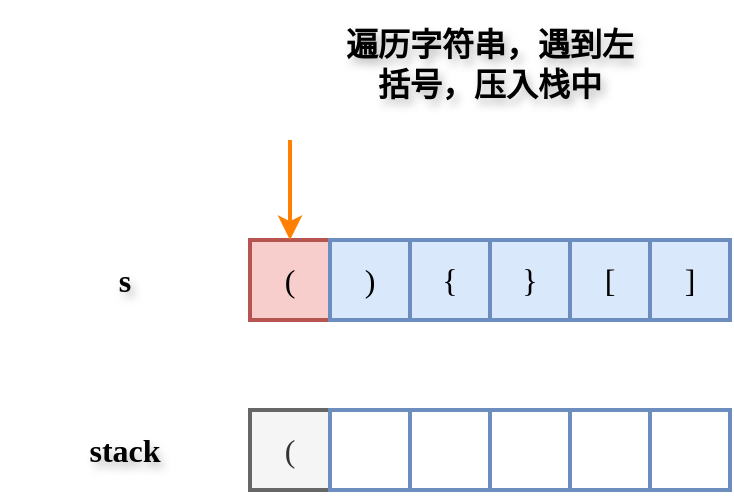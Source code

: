 <mxfile version="24.7.7" pages="6">
  <diagram name="Page-1" id="vEKiDAYMh9sC_zGV0o4M">
    <mxGraphModel dx="1050" dy="1691" grid="1" gridSize="10" guides="1" tooltips="1" connect="1" arrows="1" fold="1" page="1" pageScale="1" pageWidth="827" pageHeight="1169" math="0" shadow="0">
      <root>
        <mxCell id="0" />
        <mxCell id="1" parent="0" />
        <mxCell id="sCH3POEfb6mqp0pHk37S-7" value="&lt;font style=&quot;font-size: 16px;&quot;&gt;&lt;b&gt;s&lt;/b&gt;&lt;/font&gt;" style="text;html=1;align=center;verticalAlign=middle;whiteSpace=wrap;rounded=0;fontSize=16;textShadow=1;aspect=fixed;fontFamily=HarmonyOS Sans;" vertex="1" parent="1">
          <mxGeometry x="75" y="-5" width="125" height="50" as="geometry" />
        </mxCell>
        <mxCell id="sCH3POEfb6mqp0pHk37S-8" value="&lt;font face=&quot;HarmonyOS Sans&quot; style=&quot;font-size: 16px;&quot;&gt;(&lt;/font&gt;" style="rounded=0;whiteSpace=wrap;html=1;strokeWidth=2;fillWeight=4;hachureGap=8;hachureAngle=45;fillColor=#f8cecc;strokeColor=#b85450;" vertex="1" parent="1">
          <mxGeometry x="200" width="40" height="40" as="geometry" />
        </mxCell>
        <mxCell id="sCH3POEfb6mqp0pHk37S-11" value="&lt;span style=&quot;font-size: 16px;&quot;&gt;&lt;font face=&quot;HarmonyOS Sans&quot;&gt;)&lt;/font&gt;&lt;/span&gt;" style="rounded=0;whiteSpace=wrap;html=1;strokeWidth=2;fillWeight=4;hachureGap=8;hachureAngle=45;fillColor=#dae8fc;strokeColor=#6c8ebf;" vertex="1" parent="1">
          <mxGeometry x="240" width="40" height="40" as="geometry" />
        </mxCell>
        <mxCell id="sCH3POEfb6mqp0pHk37S-12" value="&lt;font face=&quot;HarmonyOS Sans&quot; style=&quot;font-size: 16px;&quot;&gt;{&lt;/font&gt;" style="rounded=0;whiteSpace=wrap;html=1;strokeWidth=2;fillWeight=4;hachureGap=8;hachureAngle=45;fillColor=#dae8fc;strokeColor=#6c8ebf;" vertex="1" parent="1">
          <mxGeometry x="280" width="40" height="40" as="geometry" />
        </mxCell>
        <mxCell id="sCH3POEfb6mqp0pHk37S-13" value="&lt;font face=&quot;HarmonyOS Sans&quot; style=&quot;font-size: 16px;&quot;&gt;}&lt;/font&gt;" style="rounded=0;whiteSpace=wrap;html=1;strokeWidth=2;fillWeight=4;hachureGap=8;hachureAngle=45;fillColor=#dae8fc;strokeColor=#6c8ebf;" vertex="1" parent="1">
          <mxGeometry x="320" width="40" height="40" as="geometry" />
        </mxCell>
        <mxCell id="sCH3POEfb6mqp0pHk37S-14" value="&lt;font face=&quot;HarmonyOS Sans&quot; style=&quot;font-size: 16px;&quot;&gt;[&lt;/font&gt;" style="rounded=0;whiteSpace=wrap;html=1;strokeWidth=2;fillWeight=4;hachureGap=8;hachureAngle=45;fillColor=#dae8fc;strokeColor=#6c8ebf;" vertex="1" parent="1">
          <mxGeometry x="360" width="40" height="40" as="geometry" />
        </mxCell>
        <mxCell id="sCH3POEfb6mqp0pHk37S-15" value="&lt;font face=&quot;HarmonyOS Sans&quot; style=&quot;font-size: 16px;&quot;&gt;]&lt;/font&gt;" style="rounded=0;whiteSpace=wrap;html=1;strokeWidth=2;fillWeight=4;hachureGap=8;hachureAngle=45;fillColor=#dae8fc;strokeColor=#6c8ebf;" vertex="1" parent="1">
          <mxGeometry x="400" width="40" height="40" as="geometry" />
        </mxCell>
        <mxCell id="sCH3POEfb6mqp0pHk37S-19" value="&lt;b&gt;遍历字符串，遇到左括号，压入栈中&lt;/b&gt;" style="text;html=1;align=center;verticalAlign=middle;whiteSpace=wrap;rounded=0;fontSize=16;textShadow=1;aspect=fixed;fontFamily=HarmonyOS Sans;" vertex="1" parent="1">
          <mxGeometry x="240" y="-120" width="160" height="64" as="geometry" />
        </mxCell>
        <mxCell id="6yR5DXPYEWaGY2ek5dSU-8" value="&lt;font style=&quot;font-size: 16px;&quot;&gt;&lt;b&gt;stack&lt;/b&gt;&lt;/font&gt;" style="text;html=1;align=center;verticalAlign=middle;whiteSpace=wrap;rounded=0;fontSize=16;textShadow=1;aspect=fixed;fontFamily=HarmonyOS Sans;" vertex="1" parent="1">
          <mxGeometry x="75" y="80" width="125" height="50" as="geometry" />
        </mxCell>
        <mxCell id="6yR5DXPYEWaGY2ek5dSU-9" value="&lt;font face=&quot;HarmonyOS Sans&quot; style=&quot;font-size: 16px;&quot;&gt;(&lt;/font&gt;" style="rounded=0;whiteSpace=wrap;html=1;strokeWidth=2;fillWeight=4;hachureGap=8;hachureAngle=45;fillColor=#f5f5f5;strokeColor=#666666;fontColor=#333333;" vertex="1" parent="1">
          <mxGeometry x="200" y="85" width="40" height="40" as="geometry" />
        </mxCell>
        <mxCell id="6yR5DXPYEWaGY2ek5dSU-10" value="" style="rounded=0;whiteSpace=wrap;html=1;strokeWidth=2;fillWeight=4;hachureGap=8;hachureAngle=45;fillColor=none;strokeColor=#6c8ebf;" vertex="1" parent="1">
          <mxGeometry x="240" y="85" width="40" height="40" as="geometry" />
        </mxCell>
        <mxCell id="6yR5DXPYEWaGY2ek5dSU-11" value="" style="rounded=0;whiteSpace=wrap;html=1;strokeWidth=2;fillWeight=4;hachureGap=8;hachureAngle=45;fillColor=none;strokeColor=#6c8ebf;" vertex="1" parent="1">
          <mxGeometry x="280" y="85" width="40" height="40" as="geometry" />
        </mxCell>
        <mxCell id="6yR5DXPYEWaGY2ek5dSU-12" value="" style="rounded=0;whiteSpace=wrap;html=1;strokeWidth=2;fillWeight=4;hachureGap=8;hachureAngle=45;fillColor=none;strokeColor=#6c8ebf;" vertex="1" parent="1">
          <mxGeometry x="320" y="85" width="40" height="40" as="geometry" />
        </mxCell>
        <mxCell id="6yR5DXPYEWaGY2ek5dSU-13" value="" style="rounded=0;whiteSpace=wrap;html=1;strokeWidth=2;fillWeight=4;hachureGap=8;hachureAngle=45;fillColor=none;strokeColor=#6c8ebf;" vertex="1" parent="1">
          <mxGeometry x="360" y="85" width="40" height="40" as="geometry" />
        </mxCell>
        <mxCell id="6yR5DXPYEWaGY2ek5dSU-14" value="" style="rounded=0;whiteSpace=wrap;html=1;strokeWidth=2;fillWeight=4;hachureGap=8;hachureAngle=45;fillColor=none;strokeColor=#6c8ebf;" vertex="1" parent="1">
          <mxGeometry x="400" y="85" width="40" height="40" as="geometry" />
        </mxCell>
        <mxCell id="6yR5DXPYEWaGY2ek5dSU-15" value="" style="endArrow=classic;html=1;rounded=0;strokeWidth=2;entryX=0.5;entryY=0;entryDx=0;entryDy=0;strokeColor=#FF8000;" edge="1" parent="1" target="sCH3POEfb6mqp0pHk37S-8">
          <mxGeometry width="50" height="50" relative="1" as="geometry">
            <mxPoint x="220" y="-50" as="sourcePoint" />
            <mxPoint x="440" y="50" as="targetPoint" />
          </mxGeometry>
        </mxCell>
      </root>
    </mxGraphModel>
  </diagram>
  <diagram id="uztaFPQ3Z_jNgQ-NMhBg" name="Page-2">
    <mxGraphModel dx="1050" dy="1691" grid="1" gridSize="10" guides="1" tooltips="1" connect="1" arrows="1" fold="1" page="1" pageScale="1" pageWidth="827" pageHeight="1169" math="0" shadow="0">
      <root>
        <mxCell id="0" />
        <mxCell id="1" parent="0" />
        <mxCell id="TGes_u2ND6eKQIj4ODJA-1" value="&lt;font style=&quot;font-size: 16px;&quot;&gt;&lt;b&gt;s&lt;/b&gt;&lt;/font&gt;" style="text;html=1;align=center;verticalAlign=middle;whiteSpace=wrap;rounded=0;fontSize=16;textShadow=1;aspect=fixed;fontFamily=HarmonyOS Sans;" vertex="1" parent="1">
          <mxGeometry x="75" y="-5" width="125" height="50" as="geometry" />
        </mxCell>
        <mxCell id="TGes_u2ND6eKQIj4ODJA-2" value="&lt;font face=&quot;HarmonyOS Sans&quot; style=&quot;font-size: 16px;&quot;&gt;(&lt;/font&gt;" style="rounded=0;whiteSpace=wrap;html=1;strokeWidth=2;fillWeight=4;hachureGap=8;hachureAngle=45;fillColor=#dae8fc;strokeColor=#6c8ebf;" vertex="1" parent="1">
          <mxGeometry x="200" width="40" height="40" as="geometry" />
        </mxCell>
        <mxCell id="TGes_u2ND6eKQIj4ODJA-3" value="&lt;span style=&quot;font-size: 16px;&quot;&gt;&lt;font face=&quot;HarmonyOS Sans&quot;&gt;)&lt;/font&gt;&lt;/span&gt;" style="rounded=0;whiteSpace=wrap;html=1;strokeWidth=2;fillWeight=4;hachureGap=8;hachureAngle=45;fillColor=#f8cecc;strokeColor=#b85450;" vertex="1" parent="1">
          <mxGeometry x="240" width="40" height="40" as="geometry" />
        </mxCell>
        <mxCell id="TGes_u2ND6eKQIj4ODJA-4" value="&lt;font face=&quot;HarmonyOS Sans&quot; style=&quot;font-size: 16px;&quot;&gt;{&lt;/font&gt;" style="rounded=0;whiteSpace=wrap;html=1;strokeWidth=2;fillWeight=4;hachureGap=8;hachureAngle=45;fillColor=#dae8fc;strokeColor=#6c8ebf;" vertex="1" parent="1">
          <mxGeometry x="280" width="40" height="40" as="geometry" />
        </mxCell>
        <mxCell id="TGes_u2ND6eKQIj4ODJA-5" value="&lt;font face=&quot;HarmonyOS Sans&quot; style=&quot;font-size: 16px;&quot;&gt;}&lt;/font&gt;" style="rounded=0;whiteSpace=wrap;html=1;strokeWidth=2;fillWeight=4;hachureGap=8;hachureAngle=45;fillColor=#dae8fc;strokeColor=#6c8ebf;" vertex="1" parent="1">
          <mxGeometry x="320" width="40" height="40" as="geometry" />
        </mxCell>
        <mxCell id="TGes_u2ND6eKQIj4ODJA-6" value="&lt;font face=&quot;HarmonyOS Sans&quot; style=&quot;font-size: 16px;&quot;&gt;[&lt;/font&gt;" style="rounded=0;whiteSpace=wrap;html=1;strokeWidth=2;fillWeight=4;hachureGap=8;hachureAngle=45;fillColor=#dae8fc;strokeColor=#6c8ebf;" vertex="1" parent="1">
          <mxGeometry x="360" width="40" height="40" as="geometry" />
        </mxCell>
        <mxCell id="TGes_u2ND6eKQIj4ODJA-7" value="&lt;font face=&quot;HarmonyOS Sans&quot; style=&quot;font-size: 16px;&quot;&gt;]&lt;/font&gt;" style="rounded=0;whiteSpace=wrap;html=1;strokeWidth=2;fillWeight=4;hachureGap=8;hachureAngle=45;fillColor=#dae8fc;strokeColor=#6c8ebf;" vertex="1" parent="1">
          <mxGeometry x="400" width="40" height="40" as="geometry" />
        </mxCell>
        <mxCell id="TGes_u2ND6eKQIj4ODJA-8" value="&lt;b&gt;遍历字符串，遇到右括号，出栈检查是否匹配，匹配则继续&lt;/b&gt;" style="text;html=1;align=center;verticalAlign=middle;whiteSpace=wrap;rounded=0;fontSize=16;textShadow=1;aspect=fixed;fontFamily=HarmonyOS Sans;" vertex="1" parent="1">
          <mxGeometry x="240" y="-120" width="160" height="64" as="geometry" />
        </mxCell>
        <mxCell id="TGes_u2ND6eKQIj4ODJA-9" value="&lt;font style=&quot;font-size: 16px;&quot;&gt;&lt;b&gt;stack&lt;/b&gt;&lt;/font&gt;" style="text;html=1;align=center;verticalAlign=middle;whiteSpace=wrap;rounded=0;fontSize=16;textShadow=1;aspect=fixed;fontFamily=HarmonyOS Sans;" vertex="1" parent="1">
          <mxGeometry x="75" y="80" width="125" height="50" as="geometry" />
        </mxCell>
        <mxCell id="TGes_u2ND6eKQIj4ODJA-10" value="" style="rounded=0;whiteSpace=wrap;html=1;strokeWidth=2;fillWeight=4;hachureGap=8;hachureAngle=45;fillColor=none;strokeColor=#6c8ebf;" vertex="1" parent="1">
          <mxGeometry x="200" y="85" width="40" height="40" as="geometry" />
        </mxCell>
        <mxCell id="TGes_u2ND6eKQIj4ODJA-11" value="" style="rounded=0;whiteSpace=wrap;html=1;strokeWidth=2;fillWeight=4;hachureGap=8;hachureAngle=45;fillColor=none;strokeColor=#6c8ebf;" vertex="1" parent="1">
          <mxGeometry x="240" y="85" width="40" height="40" as="geometry" />
        </mxCell>
        <mxCell id="TGes_u2ND6eKQIj4ODJA-12" value="" style="rounded=0;whiteSpace=wrap;html=1;strokeWidth=2;fillWeight=4;hachureGap=8;hachureAngle=45;fillColor=none;strokeColor=#6c8ebf;" vertex="1" parent="1">
          <mxGeometry x="280" y="85" width="40" height="40" as="geometry" />
        </mxCell>
        <mxCell id="TGes_u2ND6eKQIj4ODJA-13" value="" style="rounded=0;whiteSpace=wrap;html=1;strokeWidth=2;fillWeight=4;hachureGap=8;hachureAngle=45;fillColor=none;strokeColor=#6c8ebf;" vertex="1" parent="1">
          <mxGeometry x="320" y="85" width="40" height="40" as="geometry" />
        </mxCell>
        <mxCell id="TGes_u2ND6eKQIj4ODJA-14" value="" style="rounded=0;whiteSpace=wrap;html=1;strokeWidth=2;fillWeight=4;hachureGap=8;hachureAngle=45;fillColor=none;strokeColor=#6c8ebf;" vertex="1" parent="1">
          <mxGeometry x="360" y="85" width="40" height="40" as="geometry" />
        </mxCell>
        <mxCell id="TGes_u2ND6eKQIj4ODJA-15" value="" style="rounded=0;whiteSpace=wrap;html=1;strokeWidth=2;fillWeight=4;hachureGap=8;hachureAngle=45;fillColor=none;strokeColor=#6c8ebf;" vertex="1" parent="1">
          <mxGeometry x="400" y="85" width="40" height="40" as="geometry" />
        </mxCell>
        <mxCell id="TGes_u2ND6eKQIj4ODJA-16" value="" style="endArrow=classic;html=1;rounded=0;strokeWidth=2;entryX=0.5;entryY=0;entryDx=0;entryDy=0;strokeColor=#FF8000;" edge="1" parent="1">
          <mxGeometry width="50" height="50" relative="1" as="geometry">
            <mxPoint x="259.5" y="-50" as="sourcePoint" />
            <mxPoint x="259.5" as="targetPoint" />
          </mxGeometry>
        </mxCell>
        <mxCell id="FO35LEMAm4XPNnEsU0zG-1" value="&lt;font style=&quot;font-size: 16px;&quot; face=&quot;HarmonyOS Sans&quot;&gt;(&lt;/font&gt;" style="rounded=0;whiteSpace=wrap;html=1;strokeWidth=2;fillWeight=4;hachureGap=8;hachureAngle=45;fillColor=#d5e8d4;strokeColor=#82b366;" vertex="1" parent="1">
          <mxGeometry x="540" y="40" width="40" height="40" as="geometry" />
        </mxCell>
        <mxCell id="VkieP88eU9x6X7O9Z6I8-1" value="&lt;b&gt;✔️&lt;/b&gt;" style="text;html=1;align=center;verticalAlign=middle;whiteSpace=wrap;rounded=0;fontSize=16;textShadow=1;aspect=fixed;fontFamily=HarmonyOS Sans;" vertex="1" parent="1">
          <mxGeometry x="497.5" width="125" height="50" as="geometry" />
        </mxCell>
      </root>
    </mxGraphModel>
  </diagram>
  <diagram id="70sN5f5FM1VD1_ZiHR0m" name="Page-3">
    <mxGraphModel dx="1050" dy="1691" grid="1" gridSize="10" guides="1" tooltips="1" connect="1" arrows="1" fold="1" page="1" pageScale="1" pageWidth="827" pageHeight="1169" math="0" shadow="0">
      <root>
        <mxCell id="0" />
        <mxCell id="1" parent="0" />
        <mxCell id="VUf-AXKMQu4PL6Nq-AgI-1" value="&lt;font style=&quot;font-size: 16px;&quot;&gt;&lt;b&gt;s&lt;/b&gt;&lt;/font&gt;" style="text;html=1;align=center;verticalAlign=middle;whiteSpace=wrap;rounded=0;fontSize=16;textShadow=1;aspect=fixed;fontFamily=HarmonyOS Sans;" vertex="1" parent="1">
          <mxGeometry x="75" y="-5" width="125" height="50" as="geometry" />
        </mxCell>
        <mxCell id="VUf-AXKMQu4PL6Nq-AgI-2" value="&lt;font face=&quot;HarmonyOS Sans&quot; style=&quot;font-size: 16px;&quot;&gt;(&lt;/font&gt;" style="rounded=0;whiteSpace=wrap;html=1;strokeWidth=2;fillWeight=4;hachureGap=8;hachureAngle=45;fillColor=#dae8fc;strokeColor=#6c8ebf;" vertex="1" parent="1">
          <mxGeometry x="200" width="40" height="40" as="geometry" />
        </mxCell>
        <mxCell id="VUf-AXKMQu4PL6Nq-AgI-3" value="&lt;span style=&quot;font-size: 16px;&quot;&gt;&lt;font face=&quot;HarmonyOS Sans&quot;&gt;)&lt;/font&gt;&lt;/span&gt;" style="rounded=0;whiteSpace=wrap;html=1;strokeWidth=2;fillWeight=4;hachureGap=8;hachureAngle=45;fillColor=#dae8fc;strokeColor=#6c8ebf;" vertex="1" parent="1">
          <mxGeometry x="240" width="40" height="40" as="geometry" />
        </mxCell>
        <mxCell id="VUf-AXKMQu4PL6Nq-AgI-4" value="&lt;font face=&quot;HarmonyOS Sans&quot; style=&quot;font-size: 16px;&quot;&gt;{&lt;/font&gt;" style="rounded=0;whiteSpace=wrap;html=1;strokeWidth=2;fillWeight=4;hachureGap=8;hachureAngle=45;fillColor=#f8cecc;strokeColor=#b85450;" vertex="1" parent="1">
          <mxGeometry x="280" width="40" height="40" as="geometry" />
        </mxCell>
        <mxCell id="VUf-AXKMQu4PL6Nq-AgI-5" value="&lt;font face=&quot;HarmonyOS Sans&quot; style=&quot;font-size: 16px;&quot;&gt;}&lt;/font&gt;" style="rounded=0;whiteSpace=wrap;html=1;strokeWidth=2;fillWeight=4;hachureGap=8;hachureAngle=45;fillColor=#dae8fc;strokeColor=#6c8ebf;" vertex="1" parent="1">
          <mxGeometry x="320" width="40" height="40" as="geometry" />
        </mxCell>
        <mxCell id="VUf-AXKMQu4PL6Nq-AgI-6" value="&lt;font face=&quot;HarmonyOS Sans&quot; style=&quot;font-size: 16px;&quot;&gt;[&lt;/font&gt;" style="rounded=0;whiteSpace=wrap;html=1;strokeWidth=2;fillWeight=4;hachureGap=8;hachureAngle=45;fillColor=#dae8fc;strokeColor=#6c8ebf;" vertex="1" parent="1">
          <mxGeometry x="360" width="40" height="40" as="geometry" />
        </mxCell>
        <mxCell id="VUf-AXKMQu4PL6Nq-AgI-7" value="&lt;font face=&quot;HarmonyOS Sans&quot; style=&quot;font-size: 16px;&quot;&gt;]&lt;/font&gt;" style="rounded=0;whiteSpace=wrap;html=1;strokeWidth=2;fillWeight=4;hachureGap=8;hachureAngle=45;fillColor=#dae8fc;strokeColor=#6c8ebf;" vertex="1" parent="1">
          <mxGeometry x="400" width="40" height="40" as="geometry" />
        </mxCell>
        <mxCell id="VUf-AXKMQu4PL6Nq-AgI-9" value="&lt;font style=&quot;font-size: 16px;&quot;&gt;&lt;b&gt;stack&lt;/b&gt;&lt;/font&gt;" style="text;html=1;align=center;verticalAlign=middle;whiteSpace=wrap;rounded=0;fontSize=16;textShadow=1;aspect=fixed;fontFamily=HarmonyOS Sans;" vertex="1" parent="1">
          <mxGeometry x="75" y="80" width="125" height="50" as="geometry" />
        </mxCell>
        <mxCell id="VUf-AXKMQu4PL6Nq-AgI-10" value="&lt;font face=&quot;HarmonyOS Sans&quot; style=&quot;font-size: 16px;&quot;&gt;{&lt;/font&gt;" style="rounded=0;whiteSpace=wrap;html=1;strokeWidth=2;fillWeight=4;hachureGap=8;hachureAngle=45;fillColor=#f5f5f5;strokeColor=#666666;fontColor=#333333;" vertex="1" parent="1">
          <mxGeometry x="200" y="85" width="40" height="40" as="geometry" />
        </mxCell>
        <mxCell id="VUf-AXKMQu4PL6Nq-AgI-11" value="" style="rounded=0;whiteSpace=wrap;html=1;strokeWidth=2;fillWeight=4;hachureGap=8;hachureAngle=45;fillColor=none;strokeColor=#6c8ebf;" vertex="1" parent="1">
          <mxGeometry x="240" y="85" width="40" height="40" as="geometry" />
        </mxCell>
        <mxCell id="VUf-AXKMQu4PL6Nq-AgI-12" value="" style="rounded=0;whiteSpace=wrap;html=1;strokeWidth=2;fillWeight=4;hachureGap=8;hachureAngle=45;fillColor=none;strokeColor=#6c8ebf;" vertex="1" parent="1">
          <mxGeometry x="280" y="85" width="40" height="40" as="geometry" />
        </mxCell>
        <mxCell id="VUf-AXKMQu4PL6Nq-AgI-13" value="" style="rounded=0;whiteSpace=wrap;html=1;strokeWidth=2;fillWeight=4;hachureGap=8;hachureAngle=45;fillColor=none;strokeColor=#6c8ebf;" vertex="1" parent="1">
          <mxGeometry x="320" y="85" width="40" height="40" as="geometry" />
        </mxCell>
        <mxCell id="VUf-AXKMQu4PL6Nq-AgI-14" value="" style="rounded=0;whiteSpace=wrap;html=1;strokeWidth=2;fillWeight=4;hachureGap=8;hachureAngle=45;fillColor=none;strokeColor=#6c8ebf;" vertex="1" parent="1">
          <mxGeometry x="360" y="85" width="40" height="40" as="geometry" />
        </mxCell>
        <mxCell id="VUf-AXKMQu4PL6Nq-AgI-15" value="" style="rounded=0;whiteSpace=wrap;html=1;strokeWidth=2;fillWeight=4;hachureGap=8;hachureAngle=45;fillColor=none;strokeColor=#6c8ebf;" vertex="1" parent="1">
          <mxGeometry x="400" y="85" width="40" height="40" as="geometry" />
        </mxCell>
        <mxCell id="VUf-AXKMQu4PL6Nq-AgI-16" value="" style="endArrow=classic;html=1;rounded=0;strokeWidth=2;entryX=0.5;entryY=0;entryDx=0;entryDy=0;strokeColor=#FF8000;" edge="1" parent="1">
          <mxGeometry width="50" height="50" relative="1" as="geometry">
            <mxPoint x="300" y="-50" as="sourcePoint" />
            <mxPoint x="300" as="targetPoint" />
          </mxGeometry>
        </mxCell>
      </root>
    </mxGraphModel>
  </diagram>
  <diagram id="XjsHrNSXlotOpZixJJXA" name="Page-4">
    <mxGraphModel dx="1050" dy="1691" grid="1" gridSize="10" guides="1" tooltips="1" connect="1" arrows="1" fold="1" page="1" pageScale="1" pageWidth="827" pageHeight="1169" math="0" shadow="0">
      <root>
        <mxCell id="0" />
        <mxCell id="1" parent="0" />
        <mxCell id="LfKEJYov23GVgYTHL0Q4-1" value="&lt;font style=&quot;font-size: 16px;&quot;&gt;&lt;b&gt;s&lt;/b&gt;&lt;/font&gt;" style="text;html=1;align=center;verticalAlign=middle;whiteSpace=wrap;rounded=0;fontSize=16;textShadow=1;aspect=fixed;fontFamily=HarmonyOS Sans;" vertex="1" parent="1">
          <mxGeometry x="75" y="-5" width="125" height="50" as="geometry" />
        </mxCell>
        <mxCell id="LfKEJYov23GVgYTHL0Q4-2" value="&lt;font face=&quot;HarmonyOS Sans&quot; style=&quot;font-size: 16px;&quot;&gt;(&lt;/font&gt;" style="rounded=0;whiteSpace=wrap;html=1;strokeWidth=2;fillWeight=4;hachureGap=8;hachureAngle=45;fillColor=#dae8fc;strokeColor=#6c8ebf;" vertex="1" parent="1">
          <mxGeometry x="200" width="40" height="40" as="geometry" />
        </mxCell>
        <mxCell id="LfKEJYov23GVgYTHL0Q4-3" value="&lt;span style=&quot;font-size: 16px;&quot;&gt;&lt;font face=&quot;HarmonyOS Sans&quot;&gt;)&lt;/font&gt;&lt;/span&gt;" style="rounded=0;whiteSpace=wrap;html=1;strokeWidth=2;fillWeight=4;hachureGap=8;hachureAngle=45;fillColor=#dae8fc;strokeColor=#6c8ebf;" vertex="1" parent="1">
          <mxGeometry x="240" width="40" height="40" as="geometry" />
        </mxCell>
        <mxCell id="LfKEJYov23GVgYTHL0Q4-4" value="&lt;font face=&quot;HarmonyOS Sans&quot; style=&quot;font-size: 16px;&quot;&gt;{&lt;/font&gt;" style="rounded=0;whiteSpace=wrap;html=1;strokeWidth=2;fillWeight=4;hachureGap=8;hachureAngle=45;fillColor=#dae8fc;strokeColor=#6c8ebf;" vertex="1" parent="1">
          <mxGeometry x="280" width="40" height="40" as="geometry" />
        </mxCell>
        <mxCell id="LfKEJYov23GVgYTHL0Q4-5" value="&lt;font face=&quot;HarmonyOS Sans&quot; style=&quot;font-size: 16px;&quot;&gt;}&lt;/font&gt;" style="rounded=0;whiteSpace=wrap;html=1;strokeWidth=2;fillWeight=4;hachureGap=8;hachureAngle=45;fillColor=#f8cecc;strokeColor=#b85450;" vertex="1" parent="1">
          <mxGeometry x="320" width="40" height="40" as="geometry" />
        </mxCell>
        <mxCell id="LfKEJYov23GVgYTHL0Q4-6" value="&lt;font face=&quot;HarmonyOS Sans&quot; style=&quot;font-size: 16px;&quot;&gt;[&lt;/font&gt;" style="rounded=0;whiteSpace=wrap;html=1;strokeWidth=2;fillWeight=4;hachureGap=8;hachureAngle=45;fillColor=#dae8fc;strokeColor=#6c8ebf;" vertex="1" parent="1">
          <mxGeometry x="360" width="40" height="40" as="geometry" />
        </mxCell>
        <mxCell id="LfKEJYov23GVgYTHL0Q4-7" value="&lt;font face=&quot;HarmonyOS Sans&quot; style=&quot;font-size: 16px;&quot;&gt;]&lt;/font&gt;" style="rounded=0;whiteSpace=wrap;html=1;strokeWidth=2;fillWeight=4;hachureGap=8;hachureAngle=45;fillColor=#dae8fc;strokeColor=#6c8ebf;" vertex="1" parent="1">
          <mxGeometry x="400" width="40" height="40" as="geometry" />
        </mxCell>
        <mxCell id="LfKEJYov23GVgYTHL0Q4-9" value="&lt;font style=&quot;font-size: 16px;&quot;&gt;&lt;b&gt;stack&lt;/b&gt;&lt;/font&gt;" style="text;html=1;align=center;verticalAlign=middle;whiteSpace=wrap;rounded=0;fontSize=16;textShadow=1;aspect=fixed;fontFamily=HarmonyOS Sans;" vertex="1" parent="1">
          <mxGeometry x="75" y="80" width="125" height="50" as="geometry" />
        </mxCell>
        <mxCell id="LfKEJYov23GVgYTHL0Q4-10" value="" style="rounded=0;whiteSpace=wrap;html=1;strokeWidth=2;fillWeight=4;hachureGap=8;hachureAngle=45;fillColor=none;strokeColor=#6c8ebf;" vertex="1" parent="1">
          <mxGeometry x="200" y="85" width="40" height="40" as="geometry" />
        </mxCell>
        <mxCell id="LfKEJYov23GVgYTHL0Q4-11" value="" style="rounded=0;whiteSpace=wrap;html=1;strokeWidth=2;fillWeight=4;hachureGap=8;hachureAngle=45;fillColor=none;strokeColor=#6c8ebf;" vertex="1" parent="1">
          <mxGeometry x="240" y="85" width="40" height="40" as="geometry" />
        </mxCell>
        <mxCell id="LfKEJYov23GVgYTHL0Q4-12" value="" style="rounded=0;whiteSpace=wrap;html=1;strokeWidth=2;fillWeight=4;hachureGap=8;hachureAngle=45;fillColor=none;strokeColor=#6c8ebf;" vertex="1" parent="1">
          <mxGeometry x="280" y="85" width="40" height="40" as="geometry" />
        </mxCell>
        <mxCell id="LfKEJYov23GVgYTHL0Q4-13" value="" style="rounded=0;whiteSpace=wrap;html=1;strokeWidth=2;fillWeight=4;hachureGap=8;hachureAngle=45;fillColor=none;strokeColor=#6c8ebf;" vertex="1" parent="1">
          <mxGeometry x="320" y="85" width="40" height="40" as="geometry" />
        </mxCell>
        <mxCell id="LfKEJYov23GVgYTHL0Q4-14" value="" style="rounded=0;whiteSpace=wrap;html=1;strokeWidth=2;fillWeight=4;hachureGap=8;hachureAngle=45;fillColor=none;strokeColor=#6c8ebf;" vertex="1" parent="1">
          <mxGeometry x="360" y="85" width="40" height="40" as="geometry" />
        </mxCell>
        <mxCell id="LfKEJYov23GVgYTHL0Q4-15" value="" style="rounded=0;whiteSpace=wrap;html=1;strokeWidth=2;fillWeight=4;hachureGap=8;hachureAngle=45;fillColor=none;strokeColor=#6c8ebf;" vertex="1" parent="1">
          <mxGeometry x="400" y="85" width="40" height="40" as="geometry" />
        </mxCell>
        <mxCell id="LfKEJYov23GVgYTHL0Q4-16" value="" style="endArrow=classic;html=1;rounded=0;strokeWidth=2;entryX=0.5;entryY=0;entryDx=0;entryDy=0;strokeColor=#FF8000;" edge="1" parent="1">
          <mxGeometry width="50" height="50" relative="1" as="geometry">
            <mxPoint x="340" y="-50" as="sourcePoint" />
            <mxPoint x="340" as="targetPoint" />
          </mxGeometry>
        </mxCell>
        <mxCell id="LfKEJYov23GVgYTHL0Q4-17" value="&lt;font style=&quot;font-size: 16px;&quot; face=&quot;HarmonyOS Sans&quot;&gt;{&lt;/font&gt;" style="rounded=0;whiteSpace=wrap;html=1;strokeWidth=2;fillWeight=4;hachureGap=8;hachureAngle=45;fillColor=#d5e8d4;strokeColor=#82b366;" vertex="1" parent="1">
          <mxGeometry x="540" y="40" width="40" height="40" as="geometry" />
        </mxCell>
        <mxCell id="LfKEJYov23GVgYTHL0Q4-18" value="&lt;b&gt;✔️&lt;/b&gt;" style="text;html=1;align=center;verticalAlign=middle;whiteSpace=wrap;rounded=0;fontSize=16;textShadow=1;aspect=fixed;fontFamily=HarmonyOS Sans;" vertex="1" parent="1">
          <mxGeometry x="497.5" width="125" height="50" as="geometry" />
        </mxCell>
      </root>
    </mxGraphModel>
  </diagram>
  <diagram id="jUZUB-Z7VLjetuOHv7Iz" name="Page-5">
    <mxGraphModel dx="1050" dy="1691" grid="1" gridSize="10" guides="1" tooltips="1" connect="1" arrows="1" fold="1" page="1" pageScale="1" pageWidth="827" pageHeight="1169" math="0" shadow="0">
      <root>
        <mxCell id="0" />
        <mxCell id="1" parent="0" />
        <mxCell id="nSAoP09j3EGGlPhmCPWb-1" value="&lt;font style=&quot;font-size: 16px;&quot;&gt;&lt;b&gt;s&lt;/b&gt;&lt;/font&gt;" style="text;html=1;align=center;verticalAlign=middle;whiteSpace=wrap;rounded=0;fontSize=16;textShadow=1;aspect=fixed;fontFamily=HarmonyOS Sans;" vertex="1" parent="1">
          <mxGeometry x="75" y="-5" width="125" height="50" as="geometry" />
        </mxCell>
        <mxCell id="nSAoP09j3EGGlPhmCPWb-2" value="&lt;font face=&quot;HarmonyOS Sans&quot; style=&quot;font-size: 16px;&quot;&gt;(&lt;/font&gt;" style="rounded=0;whiteSpace=wrap;html=1;strokeWidth=2;fillWeight=4;hachureGap=8;hachureAngle=45;fillColor=#dae8fc;strokeColor=#6c8ebf;" vertex="1" parent="1">
          <mxGeometry x="200" width="40" height="40" as="geometry" />
        </mxCell>
        <mxCell id="nSAoP09j3EGGlPhmCPWb-3" value="&lt;span style=&quot;font-size: 16px;&quot;&gt;&lt;font face=&quot;HarmonyOS Sans&quot;&gt;)&lt;/font&gt;&lt;/span&gt;" style="rounded=0;whiteSpace=wrap;html=1;strokeWidth=2;fillWeight=4;hachureGap=8;hachureAngle=45;fillColor=#dae8fc;strokeColor=#6c8ebf;" vertex="1" parent="1">
          <mxGeometry x="240" width="40" height="40" as="geometry" />
        </mxCell>
        <mxCell id="nSAoP09j3EGGlPhmCPWb-4" value="&lt;font face=&quot;HarmonyOS Sans&quot; style=&quot;font-size: 16px;&quot;&gt;{&lt;/font&gt;" style="rounded=0;whiteSpace=wrap;html=1;strokeWidth=2;fillWeight=4;hachureGap=8;hachureAngle=45;fillColor=#dae8fc;strokeColor=#6c8ebf;" vertex="1" parent="1">
          <mxGeometry x="280" width="40" height="40" as="geometry" />
        </mxCell>
        <mxCell id="nSAoP09j3EGGlPhmCPWb-5" value="&lt;font face=&quot;HarmonyOS Sans&quot; style=&quot;font-size: 16px;&quot;&gt;}&lt;/font&gt;" style="rounded=0;whiteSpace=wrap;html=1;strokeWidth=2;fillWeight=4;hachureGap=8;hachureAngle=45;fillColor=#dae8fc;strokeColor=#6c8ebf;" vertex="1" parent="1">
          <mxGeometry x="320" width="40" height="40" as="geometry" />
        </mxCell>
        <mxCell id="nSAoP09j3EGGlPhmCPWb-6" value="&lt;font face=&quot;HarmonyOS Sans&quot; style=&quot;font-size: 16px;&quot;&gt;[&lt;/font&gt;" style="rounded=0;whiteSpace=wrap;html=1;strokeWidth=2;fillWeight=4;hachureGap=8;hachureAngle=45;fillColor=#dae8fc;strokeColor=#6c8ebf;" vertex="1" parent="1">
          <mxGeometry x="360" width="40" height="40" as="geometry" />
        </mxCell>
        <mxCell id="nSAoP09j3EGGlPhmCPWb-7" value="&lt;font face=&quot;HarmonyOS Sans&quot; style=&quot;font-size: 16px;&quot;&gt;]&lt;/font&gt;" style="rounded=0;whiteSpace=wrap;html=1;strokeWidth=2;fillWeight=4;hachureGap=8;hachureAngle=45;fillColor=#dae8fc;strokeColor=#6c8ebf;" vertex="1" parent="1">
          <mxGeometry x="400" width="40" height="40" as="geometry" />
        </mxCell>
        <mxCell id="nSAoP09j3EGGlPhmCPWb-8" value="&lt;font style=&quot;font-size: 16px;&quot;&gt;&lt;b&gt;stack&lt;/b&gt;&lt;/font&gt;" style="text;html=1;align=center;verticalAlign=middle;whiteSpace=wrap;rounded=0;fontSize=16;textShadow=1;aspect=fixed;fontFamily=HarmonyOS Sans;" vertex="1" parent="1">
          <mxGeometry x="75" y="80" width="125" height="50" as="geometry" />
        </mxCell>
        <mxCell id="nSAoP09j3EGGlPhmCPWb-9" value="&lt;font face=&quot;HarmonyOS Sans&quot; style=&quot;font-size: 16px;&quot;&gt;[&lt;/font&gt;" style="rounded=0;whiteSpace=wrap;html=1;strokeWidth=2;fillWeight=4;hachureGap=8;hachureAngle=45;fillColor=#f5f5f5;strokeColor=#666666;fontColor=#333333;" vertex="1" parent="1">
          <mxGeometry x="200" y="85" width="40" height="40" as="geometry" />
        </mxCell>
        <mxCell id="nSAoP09j3EGGlPhmCPWb-10" value="" style="rounded=0;whiteSpace=wrap;html=1;strokeWidth=2;fillWeight=4;hachureGap=8;hachureAngle=45;fillColor=none;strokeColor=#6c8ebf;" vertex="1" parent="1">
          <mxGeometry x="240" y="85" width="40" height="40" as="geometry" />
        </mxCell>
        <mxCell id="nSAoP09j3EGGlPhmCPWb-11" value="" style="rounded=0;whiteSpace=wrap;html=1;strokeWidth=2;fillWeight=4;hachureGap=8;hachureAngle=45;fillColor=none;strokeColor=#6c8ebf;" vertex="1" parent="1">
          <mxGeometry x="280" y="85" width="40" height="40" as="geometry" />
        </mxCell>
        <mxCell id="nSAoP09j3EGGlPhmCPWb-12" value="" style="rounded=0;whiteSpace=wrap;html=1;strokeWidth=2;fillWeight=4;hachureGap=8;hachureAngle=45;fillColor=none;strokeColor=#6c8ebf;" vertex="1" parent="1">
          <mxGeometry x="320" y="85" width="40" height="40" as="geometry" />
        </mxCell>
        <mxCell id="nSAoP09j3EGGlPhmCPWb-13" value="" style="rounded=0;whiteSpace=wrap;html=1;strokeWidth=2;fillWeight=4;hachureGap=8;hachureAngle=45;fillColor=none;strokeColor=#6c8ebf;" vertex="1" parent="1">
          <mxGeometry x="360" y="85" width="40" height="40" as="geometry" />
        </mxCell>
        <mxCell id="nSAoP09j3EGGlPhmCPWb-14" value="" style="rounded=0;whiteSpace=wrap;html=1;strokeWidth=2;fillWeight=4;hachureGap=8;hachureAngle=45;fillColor=none;strokeColor=#6c8ebf;" vertex="1" parent="1">
          <mxGeometry x="400" y="85" width="40" height="40" as="geometry" />
        </mxCell>
        <mxCell id="nSAoP09j3EGGlPhmCPWb-15" value="" style="endArrow=classic;html=1;rounded=0;strokeWidth=2;entryX=0.5;entryY=0;entryDx=0;entryDy=0;strokeColor=#FF8000;" edge="1" parent="1">
          <mxGeometry width="50" height="50" relative="1" as="geometry">
            <mxPoint x="380" y="-50" as="sourcePoint" />
            <mxPoint x="380" as="targetPoint" />
          </mxGeometry>
        </mxCell>
      </root>
    </mxGraphModel>
  </diagram>
  <diagram id="RcoHCpxOoBcyVg1D0EA3" name="Page-6">
    <mxGraphModel dx="1050" dy="1691" grid="1" gridSize="10" guides="1" tooltips="1" connect="1" arrows="1" fold="1" page="1" pageScale="1" pageWidth="827" pageHeight="1169" math="0" shadow="0">
      <root>
        <mxCell id="0" />
        <mxCell id="1" parent="0" />
        <mxCell id="eQSZ1g52WizdjuDssezS-1" value="&lt;font style=&quot;font-size: 16px;&quot;&gt;&lt;b&gt;s&lt;/b&gt;&lt;/font&gt;" style="text;html=1;align=center;verticalAlign=middle;whiteSpace=wrap;rounded=0;fontSize=16;textShadow=1;aspect=fixed;fontFamily=HarmonyOS Sans;" vertex="1" parent="1">
          <mxGeometry x="75" y="-5" width="125" height="50" as="geometry" />
        </mxCell>
        <mxCell id="eQSZ1g52WizdjuDssezS-2" value="&lt;font face=&quot;HarmonyOS Sans&quot; style=&quot;font-size: 16px;&quot;&gt;(&lt;/font&gt;" style="rounded=0;whiteSpace=wrap;html=1;strokeWidth=2;fillWeight=4;hachureGap=8;hachureAngle=45;fillColor=#dae8fc;strokeColor=#6c8ebf;" vertex="1" parent="1">
          <mxGeometry x="200" width="40" height="40" as="geometry" />
        </mxCell>
        <mxCell id="eQSZ1g52WizdjuDssezS-3" value="&lt;span style=&quot;font-size: 16px;&quot;&gt;&lt;font face=&quot;HarmonyOS Sans&quot;&gt;)&lt;/font&gt;&lt;/span&gt;" style="rounded=0;whiteSpace=wrap;html=1;strokeWidth=2;fillWeight=4;hachureGap=8;hachureAngle=45;fillColor=#dae8fc;strokeColor=#6c8ebf;" vertex="1" parent="1">
          <mxGeometry x="240" width="40" height="40" as="geometry" />
        </mxCell>
        <mxCell id="eQSZ1g52WizdjuDssezS-4" value="&lt;font face=&quot;HarmonyOS Sans&quot; style=&quot;font-size: 16px;&quot;&gt;{&lt;/font&gt;" style="rounded=0;whiteSpace=wrap;html=1;strokeWidth=2;fillWeight=4;hachureGap=8;hachureAngle=45;fillColor=#dae8fc;strokeColor=#6c8ebf;" vertex="1" parent="1">
          <mxGeometry x="280" width="40" height="40" as="geometry" />
        </mxCell>
        <mxCell id="eQSZ1g52WizdjuDssezS-5" value="&lt;font face=&quot;HarmonyOS Sans&quot; style=&quot;font-size: 16px;&quot;&gt;}&lt;/font&gt;" style="rounded=0;whiteSpace=wrap;html=1;strokeWidth=2;fillWeight=4;hachureGap=8;hachureAngle=45;fillColor=#dae8fc;strokeColor=#6c8ebf;" vertex="1" parent="1">
          <mxGeometry x="320" width="40" height="40" as="geometry" />
        </mxCell>
        <mxCell id="eQSZ1g52WizdjuDssezS-6" value="&lt;font face=&quot;HarmonyOS Sans&quot; style=&quot;font-size: 16px;&quot;&gt;[&lt;/font&gt;" style="rounded=0;whiteSpace=wrap;html=1;strokeWidth=2;fillWeight=4;hachureGap=8;hachureAngle=45;fillColor=#dae8fc;strokeColor=#6c8ebf;" vertex="1" parent="1">
          <mxGeometry x="360" width="40" height="40" as="geometry" />
        </mxCell>
        <mxCell id="eQSZ1g52WizdjuDssezS-7" value="&lt;font face=&quot;HarmonyOS Sans&quot; style=&quot;font-size: 16px;&quot;&gt;]&lt;/font&gt;" style="rounded=0;whiteSpace=wrap;html=1;strokeWidth=2;fillWeight=4;hachureGap=8;hachureAngle=45;fillColor=#f8cecc;strokeColor=#b85450;" vertex="1" parent="1">
          <mxGeometry x="400" width="40" height="40" as="geometry" />
        </mxCell>
        <mxCell id="eQSZ1g52WizdjuDssezS-8" value="&lt;font style=&quot;font-size: 16px;&quot;&gt;&lt;b&gt;stack&lt;/b&gt;&lt;/font&gt;" style="text;html=1;align=center;verticalAlign=middle;whiteSpace=wrap;rounded=0;fontSize=16;textShadow=1;aspect=fixed;fontFamily=HarmonyOS Sans;" vertex="1" parent="1">
          <mxGeometry x="75" y="80" width="125" height="50" as="geometry" />
        </mxCell>
        <mxCell id="eQSZ1g52WizdjuDssezS-9" value="" style="rounded=0;whiteSpace=wrap;html=1;strokeWidth=2;fillWeight=4;hachureGap=8;hachureAngle=45;fillColor=none;strokeColor=#6c8ebf;" vertex="1" parent="1">
          <mxGeometry x="200" y="85" width="40" height="40" as="geometry" />
        </mxCell>
        <mxCell id="eQSZ1g52WizdjuDssezS-10" value="" style="rounded=0;whiteSpace=wrap;html=1;strokeWidth=2;fillWeight=4;hachureGap=8;hachureAngle=45;fillColor=none;strokeColor=#6c8ebf;" vertex="1" parent="1">
          <mxGeometry x="240" y="85" width="40" height="40" as="geometry" />
        </mxCell>
        <mxCell id="eQSZ1g52WizdjuDssezS-11" value="" style="rounded=0;whiteSpace=wrap;html=1;strokeWidth=2;fillWeight=4;hachureGap=8;hachureAngle=45;fillColor=none;strokeColor=#6c8ebf;" vertex="1" parent="1">
          <mxGeometry x="280" y="85" width="40" height="40" as="geometry" />
        </mxCell>
        <mxCell id="eQSZ1g52WizdjuDssezS-12" value="" style="rounded=0;whiteSpace=wrap;html=1;strokeWidth=2;fillWeight=4;hachureGap=8;hachureAngle=45;fillColor=none;strokeColor=#6c8ebf;" vertex="1" parent="1">
          <mxGeometry x="320" y="85" width="40" height="40" as="geometry" />
        </mxCell>
        <mxCell id="eQSZ1g52WizdjuDssezS-13" value="" style="rounded=0;whiteSpace=wrap;html=1;strokeWidth=2;fillWeight=4;hachureGap=8;hachureAngle=45;fillColor=none;strokeColor=#6c8ebf;" vertex="1" parent="1">
          <mxGeometry x="360" y="85" width="40" height="40" as="geometry" />
        </mxCell>
        <mxCell id="eQSZ1g52WizdjuDssezS-14" value="" style="rounded=0;whiteSpace=wrap;html=1;strokeWidth=2;fillWeight=4;hachureGap=8;hachureAngle=45;fillColor=none;strokeColor=#6c8ebf;" vertex="1" parent="1">
          <mxGeometry x="400" y="85" width="40" height="40" as="geometry" />
        </mxCell>
        <mxCell id="eQSZ1g52WizdjuDssezS-15" value="" style="endArrow=classic;html=1;rounded=0;strokeWidth=2;entryX=0.5;entryY=0;entryDx=0;entryDy=0;strokeColor=#FF8000;" edge="1" parent="1">
          <mxGeometry width="50" height="50" relative="1" as="geometry">
            <mxPoint x="420" y="-50" as="sourcePoint" />
            <mxPoint x="420" as="targetPoint" />
          </mxGeometry>
        </mxCell>
        <mxCell id="eQSZ1g52WizdjuDssezS-16" value="&lt;font style=&quot;font-size: 16px;&quot; face=&quot;HarmonyOS Sans&quot;&gt;]&lt;/font&gt;" style="rounded=0;whiteSpace=wrap;html=1;strokeWidth=2;fillWeight=4;hachureGap=8;hachureAngle=45;fillColor=#d5e8d4;strokeColor=#82b366;" vertex="1" parent="1">
          <mxGeometry x="540" y="40" width="40" height="40" as="geometry" />
        </mxCell>
        <mxCell id="eQSZ1g52WizdjuDssezS-17" value="&lt;b&gt;✔️&lt;/b&gt;" style="text;html=1;align=center;verticalAlign=middle;whiteSpace=wrap;rounded=0;fontSize=16;textShadow=1;aspect=fixed;fontFamily=HarmonyOS Sans;" vertex="1" parent="1">
          <mxGeometry x="497.5" width="125" height="50" as="geometry" />
        </mxCell>
      </root>
    </mxGraphModel>
  </diagram>
</mxfile>
